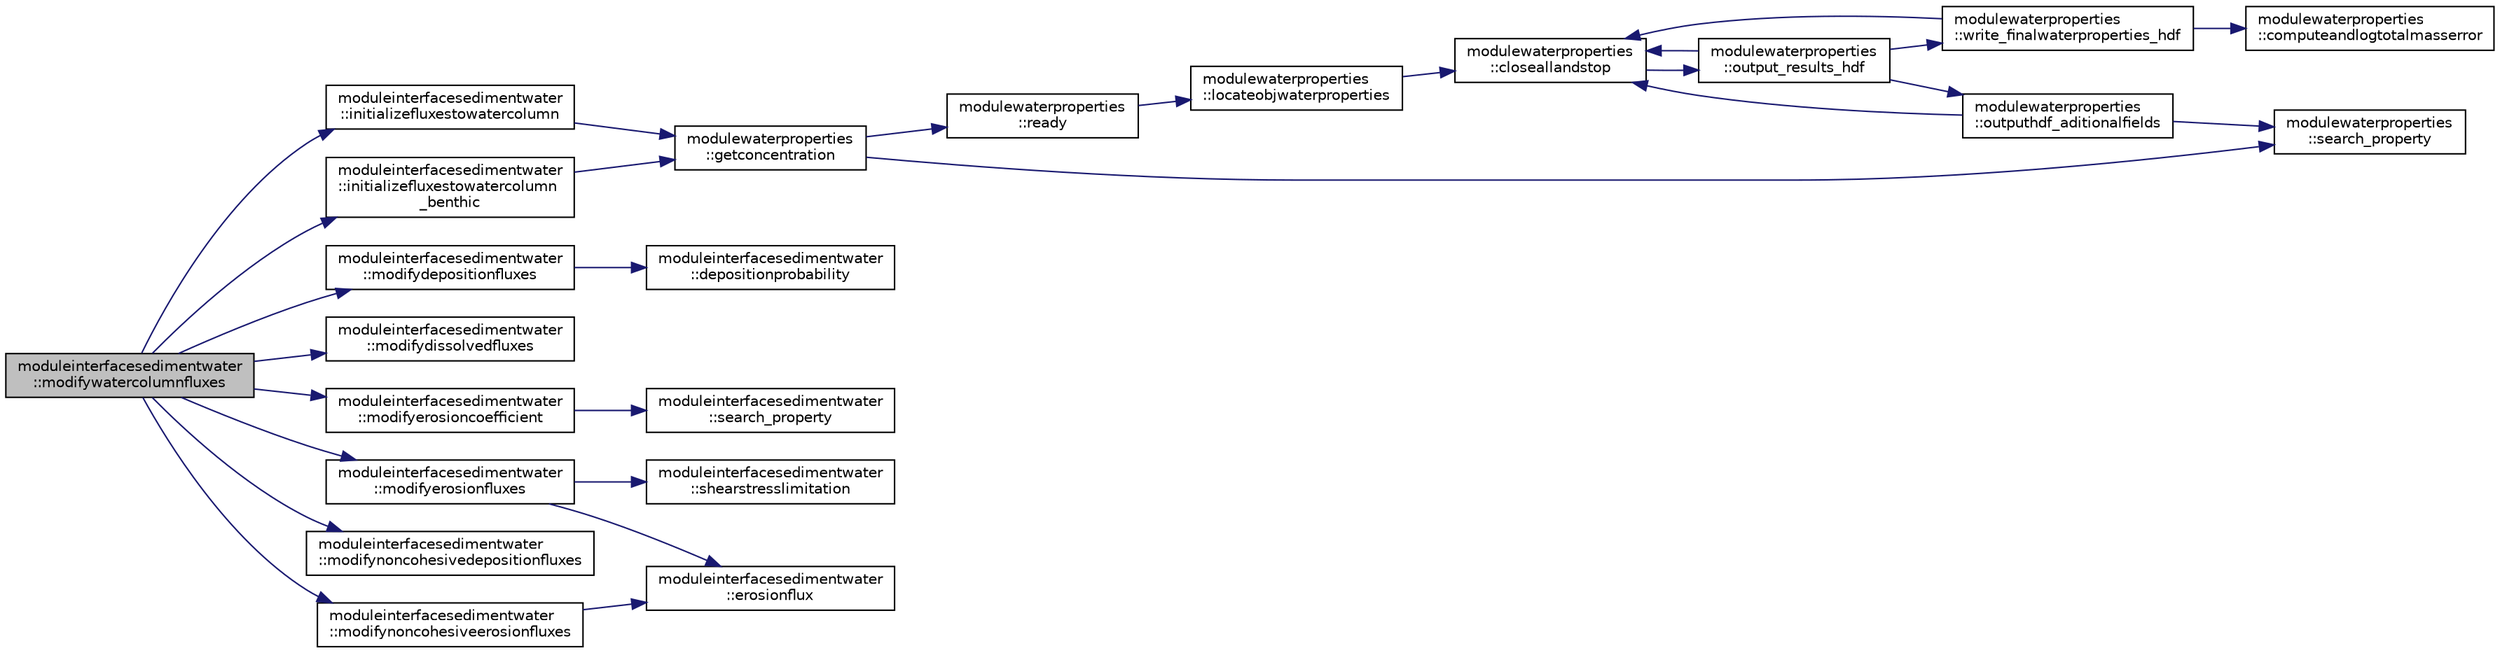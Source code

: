 digraph "moduleinterfacesedimentwater::modifywatercolumnfluxes"
{
 // LATEX_PDF_SIZE
  edge [fontname="Helvetica",fontsize="10",labelfontname="Helvetica",labelfontsize="10"];
  node [fontname="Helvetica",fontsize="10",shape=record];
  rankdir="LR";
  Node1 [label="moduleinterfacesedimentwater\l::modifywatercolumnfluxes",height=0.2,width=0.4,color="black", fillcolor="grey75", style="filled", fontcolor="black",tooltip=" "];
  Node1 -> Node2 [color="midnightblue",fontsize="10",style="solid",fontname="Helvetica"];
  Node2 [label="moduleinterfacesedimentwater\l::initializefluxestowatercolumn",height=0.2,width=0.4,color="black", fillcolor="white", style="filled",URL="$namespacemoduleinterfacesedimentwater.html#ad957168b604568b1c6165e52a78a03c6",tooltip=" "];
  Node2 -> Node3 [color="midnightblue",fontsize="10",style="solid",fontname="Helvetica"];
  Node3 [label="modulewaterproperties\l::getconcentration",height=0.2,width=0.4,color="black", fillcolor="white", style="filled",URL="$namespacemodulewaterproperties.html#a45cbba90a6054db2070c49281da1ef56",tooltip=" "];
  Node3 -> Node4 [color="midnightblue",fontsize="10",style="solid",fontname="Helvetica"];
  Node4 [label="modulewaterproperties\l::ready",height=0.2,width=0.4,color="black", fillcolor="white", style="filled",URL="$namespacemodulewaterproperties.html#ad54774dedce486739249cb10b4de21e2",tooltip=" "];
  Node4 -> Node5 [color="midnightblue",fontsize="10",style="solid",fontname="Helvetica"];
  Node5 [label="modulewaterproperties\l::locateobjwaterproperties",height=0.2,width=0.4,color="black", fillcolor="white", style="filled",URL="$namespacemodulewaterproperties.html#ae4516d6c7f3687b0293515314b0ade90",tooltip=" "];
  Node5 -> Node6 [color="midnightblue",fontsize="10",style="solid",fontname="Helvetica"];
  Node6 [label="modulewaterproperties\l::closeallandstop",height=0.2,width=0.4,color="black", fillcolor="white", style="filled",URL="$namespacemodulewaterproperties.html#a5bb74dfe4637836633ca6817a4a72758",tooltip=" "];
  Node6 -> Node7 [color="midnightblue",fontsize="10",style="solid",fontname="Helvetica"];
  Node7 [label="modulewaterproperties\l::output_results_hdf",height=0.2,width=0.4,color="black", fillcolor="white", style="filled",URL="$namespacemodulewaterproperties.html#a78143a2ee73e78a6441a03852a7b9f9a",tooltip=" "];
  Node7 -> Node6 [color="midnightblue",fontsize="10",style="solid",fontname="Helvetica"];
  Node7 -> Node8 [color="midnightblue",fontsize="10",style="solid",fontname="Helvetica"];
  Node8 [label="modulewaterproperties\l::outputhdf_aditionalfields",height=0.2,width=0.4,color="black", fillcolor="white", style="filled",URL="$namespacemodulewaterproperties.html#a0e590dc368b505cd9ea918d724d3eee3",tooltip=" "];
  Node8 -> Node6 [color="midnightblue",fontsize="10",style="solid",fontname="Helvetica"];
  Node8 -> Node9 [color="midnightblue",fontsize="10",style="solid",fontname="Helvetica"];
  Node9 [label="modulewaterproperties\l::search_property",height=0.2,width=0.4,color="black", fillcolor="white", style="filled",URL="$namespacemodulewaterproperties.html#ae6b7d758da27fb15faee52b3ed14029d",tooltip=" "];
  Node7 -> Node10 [color="midnightblue",fontsize="10",style="solid",fontname="Helvetica"];
  Node10 [label="modulewaterproperties\l::write_finalwaterproperties_hdf",height=0.2,width=0.4,color="black", fillcolor="white", style="filled",URL="$namespacemodulewaterproperties.html#a2893cea8ca427b1290aeb65593659aa0",tooltip=" "];
  Node10 -> Node6 [color="midnightblue",fontsize="10",style="solid",fontname="Helvetica"];
  Node10 -> Node11 [color="midnightblue",fontsize="10",style="solid",fontname="Helvetica"];
  Node11 [label="modulewaterproperties\l::computeandlogtotalmasserror",height=0.2,width=0.4,color="black", fillcolor="white", style="filled",URL="$namespacemodulewaterproperties.html#af1b9165b0e72747e4478868c7e5eff00",tooltip=" "];
  Node3 -> Node9 [color="midnightblue",fontsize="10",style="solid",fontname="Helvetica"];
  Node1 -> Node12 [color="midnightblue",fontsize="10",style="solid",fontname="Helvetica"];
  Node12 [label="moduleinterfacesedimentwater\l::initializefluxestowatercolumn\l_benthic",height=0.2,width=0.4,color="black", fillcolor="white", style="filled",URL="$namespacemoduleinterfacesedimentwater.html#a255d03cbe0cabfd03178e57925298607",tooltip=" "];
  Node12 -> Node3 [color="midnightblue",fontsize="10",style="solid",fontname="Helvetica"];
  Node1 -> Node13 [color="midnightblue",fontsize="10",style="solid",fontname="Helvetica"];
  Node13 [label="moduleinterfacesedimentwater\l::modifydepositionfluxes",height=0.2,width=0.4,color="black", fillcolor="white", style="filled",URL="$namespacemoduleinterfacesedimentwater.html#a5d9003ebb144c9e66fe6235c416ea685",tooltip=" "];
  Node13 -> Node14 [color="midnightblue",fontsize="10",style="solid",fontname="Helvetica"];
  Node14 [label="moduleinterfacesedimentwater\l::depositionprobability",height=0.2,width=0.4,color="black", fillcolor="white", style="filled",URL="$namespacemoduleinterfacesedimentwater.html#a0e44cb6bef52ac05cfb4ad24e8715a5d",tooltip=" "];
  Node1 -> Node15 [color="midnightblue",fontsize="10",style="solid",fontname="Helvetica"];
  Node15 [label="moduleinterfacesedimentwater\l::modifydissolvedfluxes",height=0.2,width=0.4,color="black", fillcolor="white", style="filled",URL="$namespacemoduleinterfacesedimentwater.html#ac7453c783a3170a319fb2e8f0bc6af3b",tooltip=" "];
  Node1 -> Node16 [color="midnightblue",fontsize="10",style="solid",fontname="Helvetica"];
  Node16 [label="moduleinterfacesedimentwater\l::modifyerosioncoefficient",height=0.2,width=0.4,color="black", fillcolor="white", style="filled",URL="$namespacemoduleinterfacesedimentwater.html#aae597d2dbf7b3014156d4fb4815b25bb",tooltip=" "];
  Node16 -> Node17 [color="midnightblue",fontsize="10",style="solid",fontname="Helvetica"];
  Node17 [label="moduleinterfacesedimentwater\l::search_property",height=0.2,width=0.4,color="black", fillcolor="white", style="filled",URL="$namespacemoduleinterfacesedimentwater.html#ae241bc3d883ac6be0459ecc4b5128d68",tooltip=" "];
  Node1 -> Node18 [color="midnightblue",fontsize="10",style="solid",fontname="Helvetica"];
  Node18 [label="moduleinterfacesedimentwater\l::modifyerosionfluxes",height=0.2,width=0.4,color="black", fillcolor="white", style="filled",URL="$namespacemoduleinterfacesedimentwater.html#a26bb67acd49cf811c778aa020cef0f2a",tooltip=" "];
  Node18 -> Node19 [color="midnightblue",fontsize="10",style="solid",fontname="Helvetica"];
  Node19 [label="moduleinterfacesedimentwater\l::erosionflux",height=0.2,width=0.4,color="black", fillcolor="white", style="filled",URL="$namespacemoduleinterfacesedimentwater.html#a564b97311dc02a020ceaabdd4192ae46",tooltip=" "];
  Node18 -> Node20 [color="midnightblue",fontsize="10",style="solid",fontname="Helvetica"];
  Node20 [label="moduleinterfacesedimentwater\l::shearstresslimitation",height=0.2,width=0.4,color="black", fillcolor="white", style="filled",URL="$namespacemoduleinterfacesedimentwater.html#ab99914cb84ad28c9ff3848ff2f65536b",tooltip=" "];
  Node1 -> Node21 [color="midnightblue",fontsize="10",style="solid",fontname="Helvetica"];
  Node21 [label="moduleinterfacesedimentwater\l::modifynoncohesivedepositionfluxes",height=0.2,width=0.4,color="black", fillcolor="white", style="filled",URL="$namespacemoduleinterfacesedimentwater.html#a9d8d2c2895ffd32b4cc15bfff20e9f7f",tooltip=" "];
  Node1 -> Node22 [color="midnightblue",fontsize="10",style="solid",fontname="Helvetica"];
  Node22 [label="moduleinterfacesedimentwater\l::modifynoncohesiveerosionfluxes",height=0.2,width=0.4,color="black", fillcolor="white", style="filled",URL="$namespacemoduleinterfacesedimentwater.html#a3ed9cede4da99e95712c02f4a8a6408a",tooltip=" "];
  Node22 -> Node19 [color="midnightblue",fontsize="10",style="solid",fontname="Helvetica"];
}
